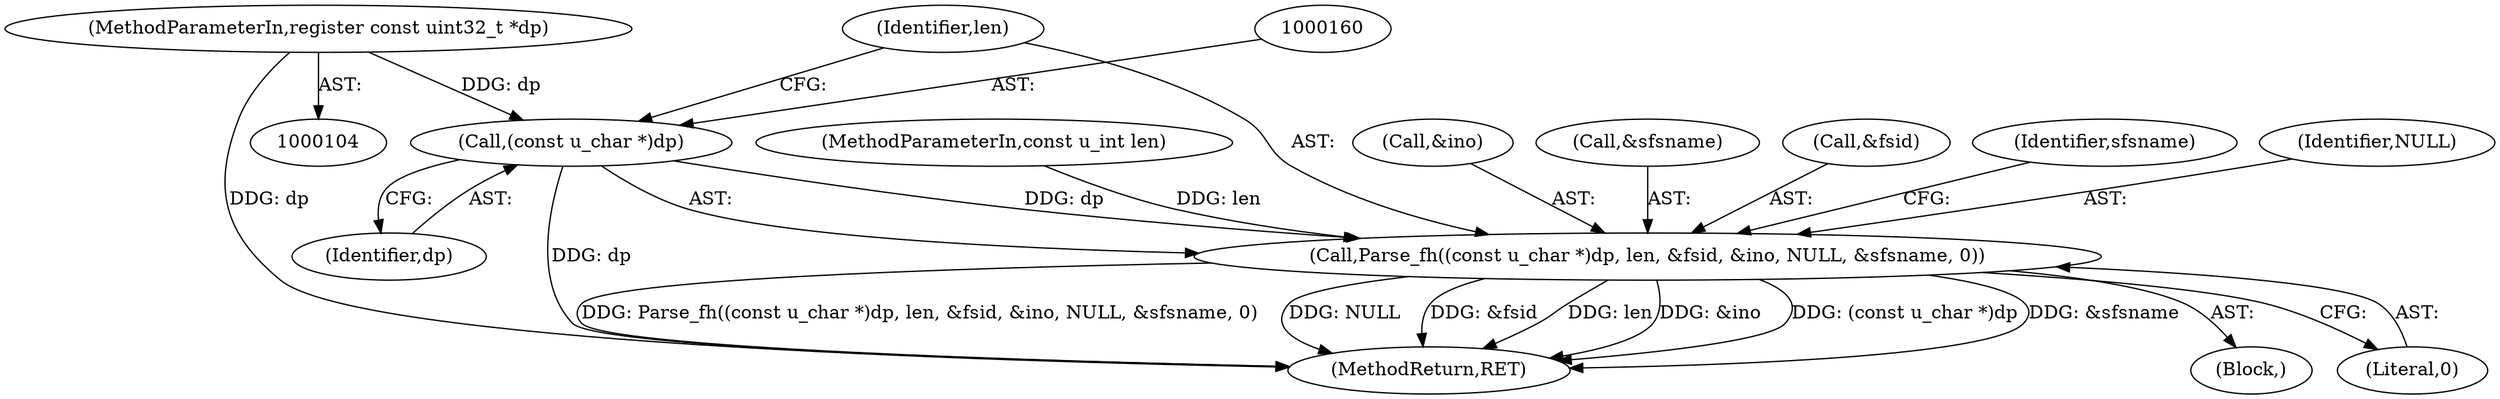 digraph "0_tcpdump_7a923447fd49a069a0fd3b6c3547438ab5ee2123@pointer" {
"1000106" [label="(MethodParameterIn,register const uint32_t *dp)"];
"1000159" [label="(Call,(const u_char *)dp)"];
"1000158" [label="(Call,Parse_fh((const u_char *)dp, len, &fsid, &ino, NULL, &sfsname, 0))"];
"1000170" [label="(Literal,0)"];
"1000107" [label="(MethodParameterIn,const u_int len)"];
"1000159" [label="(Call,(const u_char *)dp)"];
"1000162" [label="(Identifier,len)"];
"1000165" [label="(Call,&ino)"];
"1000168" [label="(Call,&sfsname)"];
"1000247" [label="(MethodReturn,RET)"];
"1000158" [label="(Call,Parse_fh((const u_char *)dp, len, &fsid, &ino, NULL, &sfsname, 0))"];
"1000161" [label="(Identifier,dp)"];
"1000106" [label="(MethodParameterIn,register const uint32_t *dp)"];
"1000163" [label="(Call,&fsid)"];
"1000172" [label="(Identifier,sfsname)"];
"1000108" [label="(Block,)"];
"1000167" [label="(Identifier,NULL)"];
"1000106" -> "1000104"  [label="AST: "];
"1000106" -> "1000247"  [label="DDG: dp"];
"1000106" -> "1000159"  [label="DDG: dp"];
"1000159" -> "1000158"  [label="AST: "];
"1000159" -> "1000161"  [label="CFG: "];
"1000160" -> "1000159"  [label="AST: "];
"1000161" -> "1000159"  [label="AST: "];
"1000162" -> "1000159"  [label="CFG: "];
"1000159" -> "1000247"  [label="DDG: dp"];
"1000159" -> "1000158"  [label="DDG: dp"];
"1000158" -> "1000108"  [label="AST: "];
"1000158" -> "1000170"  [label="CFG: "];
"1000162" -> "1000158"  [label="AST: "];
"1000163" -> "1000158"  [label="AST: "];
"1000165" -> "1000158"  [label="AST: "];
"1000167" -> "1000158"  [label="AST: "];
"1000168" -> "1000158"  [label="AST: "];
"1000170" -> "1000158"  [label="AST: "];
"1000172" -> "1000158"  [label="CFG: "];
"1000158" -> "1000247"  [label="DDG: (const u_char *)dp"];
"1000158" -> "1000247"  [label="DDG: &sfsname"];
"1000158" -> "1000247"  [label="DDG: Parse_fh((const u_char *)dp, len, &fsid, &ino, NULL, &sfsname, 0)"];
"1000158" -> "1000247"  [label="DDG: NULL"];
"1000158" -> "1000247"  [label="DDG: &fsid"];
"1000158" -> "1000247"  [label="DDG: len"];
"1000158" -> "1000247"  [label="DDG: &ino"];
"1000107" -> "1000158"  [label="DDG: len"];
}
